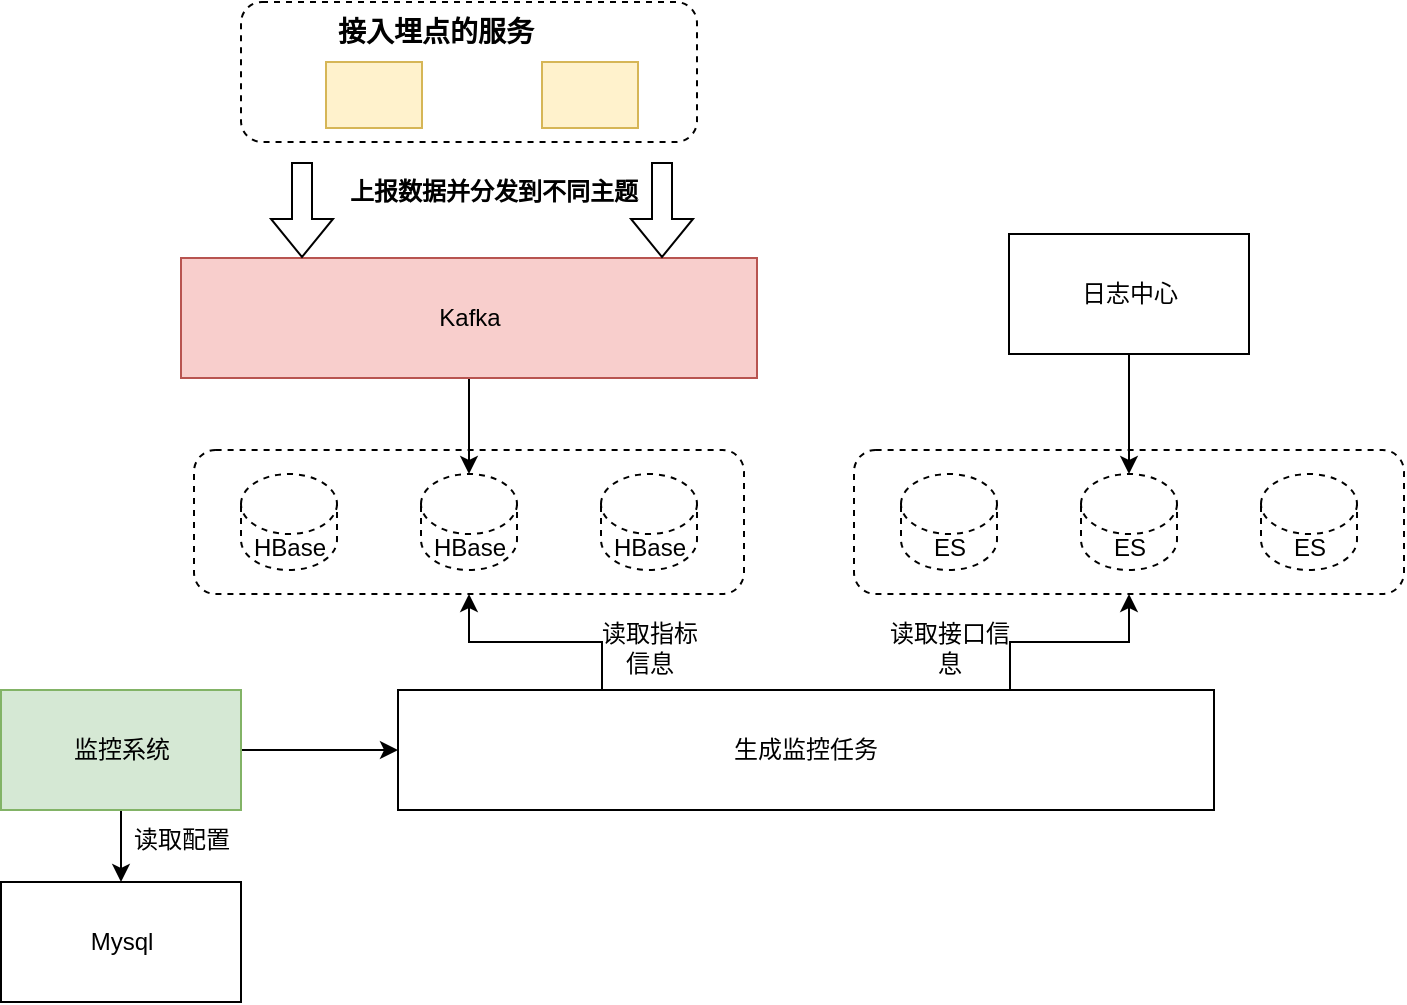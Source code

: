 <mxfile version="24.9.1">
  <diagram name="第 1 页" id="_NFSHBQwrACmKZchl0Oe">
    <mxGraphModel dx="1042" dy="565" grid="1" gridSize="12" guides="1" tooltips="1" connect="1" arrows="1" fold="1" page="1" pageScale="1" pageWidth="827" pageHeight="1169" math="0" shadow="0">
      <root>
        <mxCell id="0" />
        <mxCell id="1" parent="0" />
        <mxCell id="gj50v2t_jQo4GkbzfRTQ-39" value="" style="rounded=1;whiteSpace=wrap;html=1;dashed=1;" vertex="1" parent="1">
          <mxGeometry x="480" y="264" width="275" height="72" as="geometry" />
        </mxCell>
        <mxCell id="gj50v2t_jQo4GkbzfRTQ-14" value="" style="rounded=1;whiteSpace=wrap;html=1;dashed=1;" vertex="1" parent="1">
          <mxGeometry x="150" y="264" width="275" height="72" as="geometry" />
        </mxCell>
        <mxCell id="gj50v2t_jQo4GkbzfRTQ-1" value="" style="rounded=1;whiteSpace=wrap;html=1;dashed=1;" vertex="1" parent="1">
          <mxGeometry x="173.5" y="40" width="228" height="70" as="geometry" />
        </mxCell>
        <mxCell id="gj50v2t_jQo4GkbzfRTQ-2" value="&lt;b&gt;&lt;font style=&quot;font-size: 14px;&quot;&gt;接入埋点的服务&lt;/font&gt;&lt;/b&gt;" style="text;html=1;align=center;verticalAlign=middle;whiteSpace=wrap;rounded=0;" vertex="1" parent="1">
          <mxGeometry x="216" y="40" width="110" height="30" as="geometry" />
        </mxCell>
        <mxCell id="gj50v2t_jQo4GkbzfRTQ-3" value="" style="rounded=0;whiteSpace=wrap;html=1;fillColor=#fff2cc;strokeColor=#d6b656;" vertex="1" parent="1">
          <mxGeometry x="216" y="70" width="48" height="33" as="geometry" />
        </mxCell>
        <mxCell id="gj50v2t_jQo4GkbzfRTQ-4" value="" style="rounded=0;whiteSpace=wrap;html=1;fillColor=#fff2cc;strokeColor=#d6b656;" vertex="1" parent="1">
          <mxGeometry x="324" y="70" width="48" height="33" as="geometry" />
        </mxCell>
        <mxCell id="gj50v2t_jQo4GkbzfRTQ-27" value="" style="edgeStyle=orthogonalEdgeStyle;rounded=0;orthogonalLoop=1;jettySize=auto;html=1;" edge="1" parent="1" source="gj50v2t_jQo4GkbzfRTQ-7" target="gj50v2t_jQo4GkbzfRTQ-16">
          <mxGeometry relative="1" as="geometry" />
        </mxCell>
        <mxCell id="gj50v2t_jQo4GkbzfRTQ-7" value="Kafka" style="rounded=0;whiteSpace=wrap;html=1;fillColor=#f8cecc;strokeColor=#b85450;" vertex="1" parent="1">
          <mxGeometry x="143.5" y="168" width="288" height="60" as="geometry" />
        </mxCell>
        <mxCell id="gj50v2t_jQo4GkbzfRTQ-8" value="" style="shape=flexArrow;endArrow=classic;html=1;rounded=0;" edge="1" parent="1">
          <mxGeometry width="50" height="50" relative="1" as="geometry">
            <mxPoint x="204" y="120" as="sourcePoint" />
            <mxPoint x="204" y="168" as="targetPoint" />
          </mxGeometry>
        </mxCell>
        <mxCell id="gj50v2t_jQo4GkbzfRTQ-9" value="" style="shape=flexArrow;endArrow=classic;html=1;rounded=0;" edge="1" parent="1">
          <mxGeometry width="50" height="50" relative="1" as="geometry">
            <mxPoint x="384" y="120" as="sourcePoint" />
            <mxPoint x="384" y="168" as="targetPoint" />
          </mxGeometry>
        </mxCell>
        <mxCell id="gj50v2t_jQo4GkbzfRTQ-12" value="&lt;b&gt;上报数据并分发到不同主题&lt;/b&gt;" style="text;html=1;align=center;verticalAlign=middle;whiteSpace=wrap;rounded=0;" vertex="1" parent="1">
          <mxGeometry x="216" y="120" width="168" height="30" as="geometry" />
        </mxCell>
        <mxCell id="gj50v2t_jQo4GkbzfRTQ-15" value="HBase" style="shape=cylinder3;whiteSpace=wrap;html=1;boundedLbl=1;backgroundOutline=1;size=15;dashed=1;" vertex="1" parent="1">
          <mxGeometry x="173.5" y="276" width="48" height="48" as="geometry" />
        </mxCell>
        <mxCell id="gj50v2t_jQo4GkbzfRTQ-16" value="HBase" style="shape=cylinder3;whiteSpace=wrap;html=1;boundedLbl=1;backgroundOutline=1;size=15;dashed=1;" vertex="1" parent="1">
          <mxGeometry x="263.5" y="276" width="48" height="48" as="geometry" />
        </mxCell>
        <mxCell id="gj50v2t_jQo4GkbzfRTQ-17" value="HBase" style="shape=cylinder3;whiteSpace=wrap;html=1;boundedLbl=1;backgroundOutline=1;size=15;dashed=1;" vertex="1" parent="1">
          <mxGeometry x="353.5" y="276" width="48" height="48" as="geometry" />
        </mxCell>
        <mxCell id="gj50v2t_jQo4GkbzfRTQ-32" value="" style="edgeStyle=orthogonalEdgeStyle;rounded=0;orthogonalLoop=1;jettySize=auto;html=1;" edge="1" parent="1" source="gj50v2t_jQo4GkbzfRTQ-29" target="gj50v2t_jQo4GkbzfRTQ-31">
          <mxGeometry relative="1" as="geometry" />
        </mxCell>
        <mxCell id="gj50v2t_jQo4GkbzfRTQ-37" value="" style="edgeStyle=orthogonalEdgeStyle;rounded=0;orthogonalLoop=1;jettySize=auto;html=1;" edge="1" parent="1" source="gj50v2t_jQo4GkbzfRTQ-29" target="gj50v2t_jQo4GkbzfRTQ-36">
          <mxGeometry relative="1" as="geometry" />
        </mxCell>
        <mxCell id="gj50v2t_jQo4GkbzfRTQ-29" value="监控系统" style="rounded=0;whiteSpace=wrap;html=1;fillColor=#d5e8d4;strokeColor=#82b366;" vertex="1" parent="1">
          <mxGeometry x="53.5" y="384" width="120" height="60" as="geometry" />
        </mxCell>
        <mxCell id="gj50v2t_jQo4GkbzfRTQ-31" value="Mysql" style="rounded=0;whiteSpace=wrap;html=1;" vertex="1" parent="1">
          <mxGeometry x="53.5" y="480" width="120" height="60" as="geometry" />
        </mxCell>
        <mxCell id="gj50v2t_jQo4GkbzfRTQ-35" value="读取配置" style="text;html=1;align=center;verticalAlign=middle;whiteSpace=wrap;rounded=0;" vertex="1" parent="1">
          <mxGeometry x="114" y="444" width="60" height="30" as="geometry" />
        </mxCell>
        <mxCell id="gj50v2t_jQo4GkbzfRTQ-44" style="edgeStyle=orthogonalEdgeStyle;rounded=0;orthogonalLoop=1;jettySize=auto;html=1;exitX=0.25;exitY=0;exitDx=0;exitDy=0;entryX=0.5;entryY=1;entryDx=0;entryDy=0;" edge="1" parent="1" source="gj50v2t_jQo4GkbzfRTQ-36" target="gj50v2t_jQo4GkbzfRTQ-14">
          <mxGeometry relative="1" as="geometry" />
        </mxCell>
        <mxCell id="gj50v2t_jQo4GkbzfRTQ-45" style="edgeStyle=orthogonalEdgeStyle;rounded=0;orthogonalLoop=1;jettySize=auto;html=1;exitX=0.75;exitY=0;exitDx=0;exitDy=0;entryX=0.5;entryY=1;entryDx=0;entryDy=0;" edge="1" parent="1" source="gj50v2t_jQo4GkbzfRTQ-36" target="gj50v2t_jQo4GkbzfRTQ-39">
          <mxGeometry relative="1" as="geometry" />
        </mxCell>
        <mxCell id="gj50v2t_jQo4GkbzfRTQ-36" value="生成监控任务" style="rounded=0;whiteSpace=wrap;html=1;" vertex="1" parent="1">
          <mxGeometry x="252" y="384" width="408" height="60" as="geometry" />
        </mxCell>
        <mxCell id="gj50v2t_jQo4GkbzfRTQ-43" value="" style="edgeStyle=orthogonalEdgeStyle;rounded=0;orthogonalLoop=1;jettySize=auto;html=1;" edge="1" parent="1" source="gj50v2t_jQo4GkbzfRTQ-38" target="gj50v2t_jQo4GkbzfRTQ-41">
          <mxGeometry relative="1" as="geometry" />
        </mxCell>
        <mxCell id="gj50v2t_jQo4GkbzfRTQ-38" value="日志中心" style="rounded=0;whiteSpace=wrap;html=1;" vertex="1" parent="1">
          <mxGeometry x="557.5" y="156" width="120" height="60" as="geometry" />
        </mxCell>
        <mxCell id="gj50v2t_jQo4GkbzfRTQ-40" value="ES" style="shape=cylinder3;whiteSpace=wrap;html=1;boundedLbl=1;backgroundOutline=1;size=15;dashed=1;" vertex="1" parent="1">
          <mxGeometry x="503.5" y="276" width="48" height="48" as="geometry" />
        </mxCell>
        <mxCell id="gj50v2t_jQo4GkbzfRTQ-41" value="ES" style="shape=cylinder3;whiteSpace=wrap;html=1;boundedLbl=1;backgroundOutline=1;size=15;dashed=1;" vertex="1" parent="1">
          <mxGeometry x="593.5" y="276" width="48" height="48" as="geometry" />
        </mxCell>
        <mxCell id="gj50v2t_jQo4GkbzfRTQ-42" value="ES" style="shape=cylinder3;whiteSpace=wrap;html=1;boundedLbl=1;backgroundOutline=1;size=15;dashed=1;" vertex="1" parent="1">
          <mxGeometry x="683.5" y="276" width="48" height="48" as="geometry" />
        </mxCell>
        <mxCell id="gj50v2t_jQo4GkbzfRTQ-46" value="读取指标信息" style="text;html=1;align=center;verticalAlign=middle;whiteSpace=wrap;rounded=0;" vertex="1" parent="1">
          <mxGeometry x="347.5" y="348" width="60" height="30" as="geometry" />
        </mxCell>
        <mxCell id="gj50v2t_jQo4GkbzfRTQ-47" value="读取接口信息" style="text;html=1;align=center;verticalAlign=middle;whiteSpace=wrap;rounded=0;" vertex="1" parent="1">
          <mxGeometry x="491.5" y="348" width="72" height="30" as="geometry" />
        </mxCell>
      </root>
    </mxGraphModel>
  </diagram>
</mxfile>
